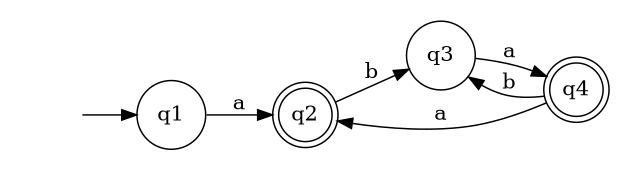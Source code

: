 digraph {
	rankdir=LR;
	margin=0.1;
	size=4;
	node [margin=0.1 shape=circle];
	q2,q4[margin=0 shape=doublecircle];
	" "[color=white width=0];
	" " -> q1;
	q1 -> q2[label="a"];
	q2 -> q3[label="b"];
	q3 -> q4[label="a"];
	q4 -> q3[label="b"];
	q4 -> q2[label="a"];
}